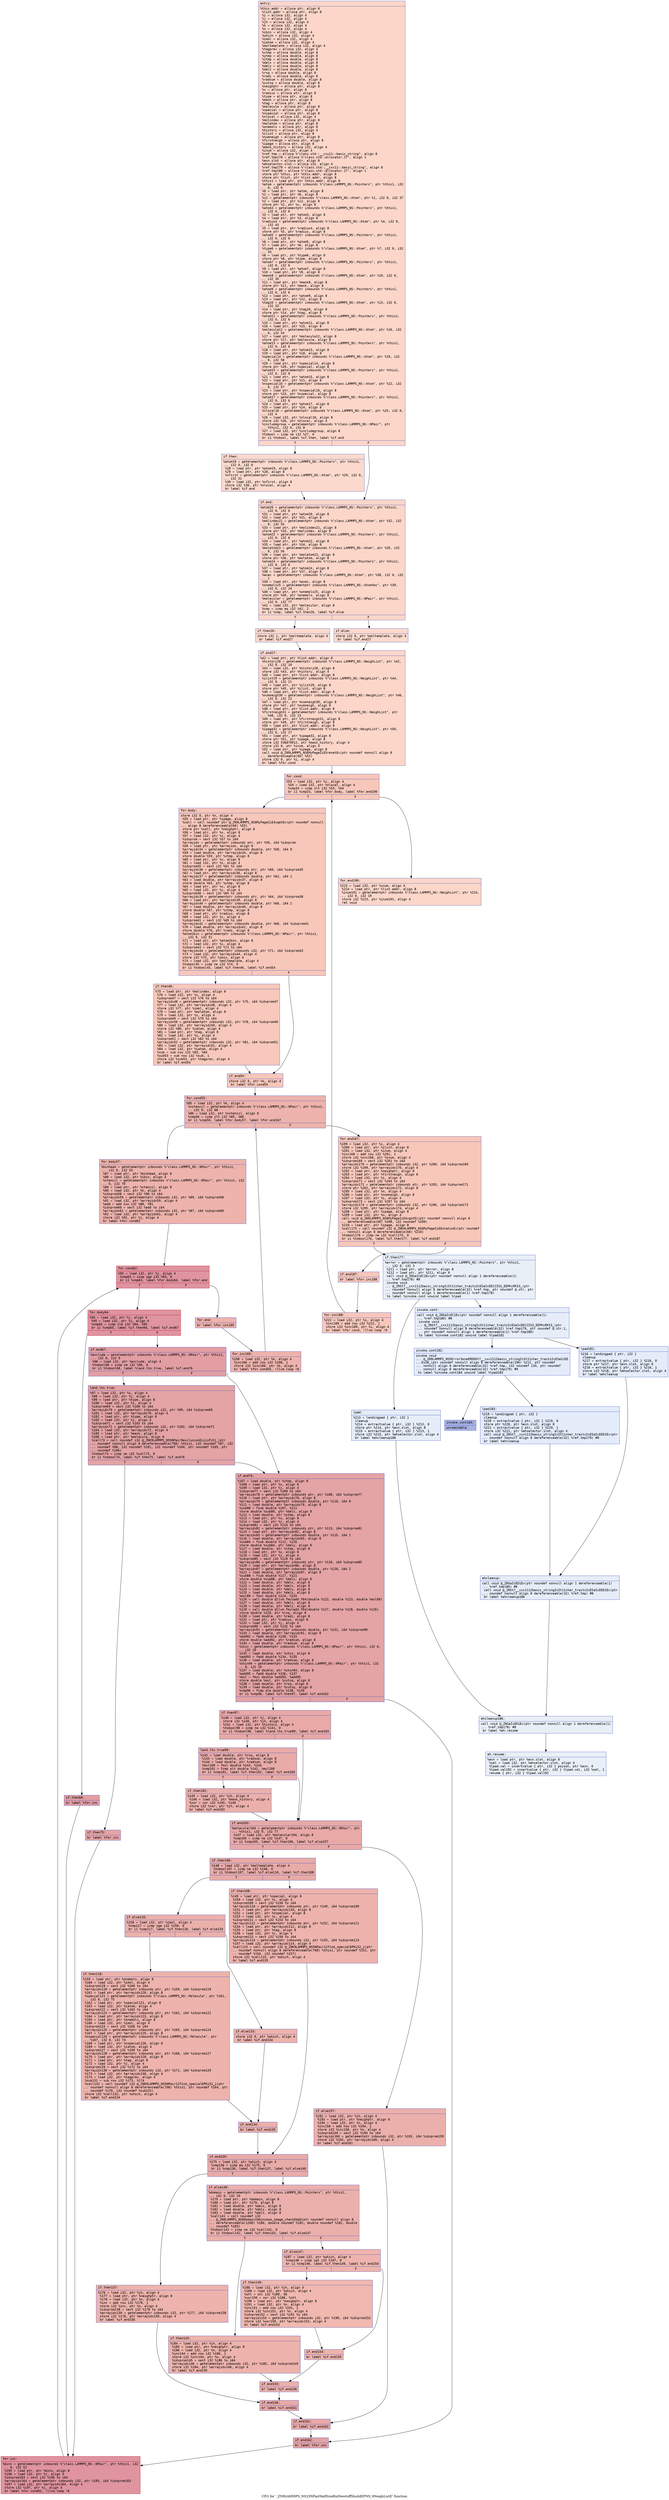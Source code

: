 digraph "CFG for '_ZN9LAMMPS_NS23NPairHalfSizeBinNewtoff5buildEPNS_9NeighListE' function" {
	label="CFG for '_ZN9LAMMPS_NS23NPairHalfSizeBinNewtoff5buildEPNS_9NeighListE' function";

	Node0x55bd02247c50 [shape=record,color="#3d50c3ff", style=filled, fillcolor="#f6a38570" fontname="Courier",label="{entry:\l|  %this.addr = alloca ptr, align 8\l  %list.addr = alloca ptr, align 8\l  %i = alloca i32, align 4\l  %j = alloca i32, align 4\l  %jh = alloca i32, align 4\l  %k = alloca i32, align 4\l  %n = alloca i32, align 4\l  %ibin = alloca i32, align 4\l  %which = alloca i32, align 4\l  %imol = alloca i32, align 4\l  %iatom = alloca i32, align 4\l  %moltemplate = alloca i32, align 4\l  %tagprev = alloca i32, align 4\l  %xtmp = alloca double, align 8\l  %ytmp = alloca double, align 8\l  %ztmp = alloca double, align 8\l  %delx = alloca double, align 8\l  %dely = alloca double, align 8\l  %delz = alloca double, align 8\l  %rsq = alloca double, align 8\l  %radi = alloca double, align 8\l  %radsum = alloca double, align 8\l  %cutsq = alloca double, align 8\l  %neighptr = alloca ptr, align 8\l  %x = alloca ptr, align 8\l  %radius = alloca ptr, align 8\l  %type = alloca ptr, align 8\l  %mask = alloca ptr, align 8\l  %tag = alloca ptr, align 8\l  %molecule = alloca ptr, align 8\l  %special = alloca ptr, align 8\l  %nspecial = alloca ptr, align 8\l  %nlocal = alloca i32, align 4\l  %molindex = alloca ptr, align 8\l  %molatom = alloca ptr, align 8\l  %onemols = alloca ptr, align 8\l  %history = alloca i32, align 4\l  %ilist = alloca ptr, align 8\l  %numneigh = alloca ptr, align 8\l  %firstneigh = alloca ptr, align 8\l  %ipage = alloca ptr, align 8\l  %mask_history = alloca i32, align 4\l  %inum = alloca i32, align 4\l  %ref.tmp = alloca %\"class.std::__cxx11::basic_string\", align 8\l  %ref.tmp178 = alloca %\"class.std::allocator.27\", align 1\l  %exn.slot = alloca ptr, align 8\l  %ehselector.slot = alloca i32, align 4\l  %ref.tmp179 = alloca %\"class.std::__cxx11::basic_string\", align 8\l  %ref.tmp180 = alloca %\"class.std::allocator.27\", align 1\l  store ptr %this, ptr %this.addr, align 8\l  store ptr %list, ptr %list.addr, align 8\l  %this1 = load ptr, ptr %this.addr, align 8\l  %atom = getelementptr inbounds %\"class.LAMMPS_NS::Pointers\", ptr %this1, i32\l... 0, i32 6\l  %0 = load ptr, ptr %atom, align 8\l  %1 = load ptr, ptr %0, align 8\l  %x2 = getelementptr inbounds %\"class.LAMMPS_NS::Atom\", ptr %1, i32 0, i32 37\l  %2 = load ptr, ptr %x2, align 8\l  store ptr %2, ptr %x, align 8\l  %atom3 = getelementptr inbounds %\"class.LAMMPS_NS::Pointers\", ptr %this1,\l... i32 0, i32 6\l  %3 = load ptr, ptr %atom3, align 8\l  %4 = load ptr, ptr %3, align 8\l  %radius4 = getelementptr inbounds %\"class.LAMMPS_NS::Atom\", ptr %4, i32 0,\l... i32 43\l  %5 = load ptr, ptr %radius4, align 8\l  store ptr %5, ptr %radius, align 8\l  %atom5 = getelementptr inbounds %\"class.LAMMPS_NS::Pointers\", ptr %this1,\l... i32 0, i32 6\l  %6 = load ptr, ptr %atom5, align 8\l  %7 = load ptr, ptr %6, align 8\l  %type6 = getelementptr inbounds %\"class.LAMMPS_NS::Atom\", ptr %7, i32 0, i32\l... 34\l  %8 = load ptr, ptr %type6, align 8\l  store ptr %8, ptr %type, align 8\l  %atom7 = getelementptr inbounds %\"class.LAMMPS_NS::Pointers\", ptr %this1,\l... i32 0, i32 6\l  %9 = load ptr, ptr %atom7, align 8\l  %10 = load ptr, ptr %9, align 8\l  %mask8 = getelementptr inbounds %\"class.LAMMPS_NS::Atom\", ptr %10, i32 0,\l... i32 35\l  %11 = load ptr, ptr %mask8, align 8\l  store ptr %11, ptr %mask, align 8\l  %atom9 = getelementptr inbounds %\"class.LAMMPS_NS::Pointers\", ptr %this1,\l... i32 0, i32 6\l  %12 = load ptr, ptr %atom9, align 8\l  %13 = load ptr, ptr %12, align 8\l  %tag10 = getelementptr inbounds %\"class.LAMMPS_NS::Atom\", ptr %13, i32 0,\l... i32 33\l  %14 = load ptr, ptr %tag10, align 8\l  store ptr %14, ptr %tag, align 8\l  %atom11 = getelementptr inbounds %\"class.LAMMPS_NS::Pointers\", ptr %this1,\l... i32 0, i32 6\l  %15 = load ptr, ptr %atom11, align 8\l  %16 = load ptr, ptr %15, align 8\l  %molecule12 = getelementptr inbounds %\"class.LAMMPS_NS::Atom\", ptr %16, i32\l... 0, i32 54\l  %17 = load ptr, ptr %molecule12, align 8\l  store ptr %17, ptr %molecule, align 8\l  %atom13 = getelementptr inbounds %\"class.LAMMPS_NS::Pointers\", ptr %this1,\l... i32 0, i32 6\l  %18 = load ptr, ptr %atom13, align 8\l  %19 = load ptr, ptr %18, align 8\l  %special14 = getelementptr inbounds %\"class.LAMMPS_NS::Atom\", ptr %19, i32\l... 0, i32 58\l  %20 = load ptr, ptr %special14, align 8\l  store ptr %20, ptr %special, align 8\l  %atom15 = getelementptr inbounds %\"class.LAMMPS_NS::Pointers\", ptr %this1,\l... i32 0, i32 6\l  %21 = load ptr, ptr %atom15, align 8\l  %22 = load ptr, ptr %21, align 8\l  %nspecial16 = getelementptr inbounds %\"class.LAMMPS_NS::Atom\", ptr %22, i32\l... 0, i32 57\l  %23 = load ptr, ptr %nspecial16, align 8\l  store ptr %23, ptr %nspecial, align 8\l  %atom17 = getelementptr inbounds %\"class.LAMMPS_NS::Pointers\", ptr %this1,\l... i32 0, i32 6\l  %24 = load ptr, ptr %atom17, align 8\l  %25 = load ptr, ptr %24, align 8\l  %nlocal18 = getelementptr inbounds %\"class.LAMMPS_NS::Atom\", ptr %25, i32 0,\l... i32 4\l  %26 = load i32, ptr %nlocal18, align 8\l  store i32 %26, ptr %nlocal, align 4\l  %includegroup = getelementptr inbounds %\"class.LAMMPS_NS::NPair\", ptr\l... %this1, i32 0, i32 8\l  %27 = load i32, ptr %includegroup, align 8\l  %tobool = icmp ne i32 %27, 0\l  br i1 %tobool, label %if.then, label %if.end\l|{<s0>T|<s1>F}}"];
	Node0x55bd02247c50:s0 -> Node0x55bd0224db00[tooltip="entry -> if.then\nProbability 62.50%" ];
	Node0x55bd02247c50:s1 -> Node0x55bd0224db70[tooltip="entry -> if.end\nProbability 37.50%" ];
	Node0x55bd0224db00 [shape=record,color="#3d50c3ff", style=filled, fillcolor="#f7ac8e70" fontname="Courier",label="{if.then:\l|  %atom19 = getelementptr inbounds %\"class.LAMMPS_NS::Pointers\", ptr %this1,\l... i32 0, i32 6\l  %28 = load ptr, ptr %atom19, align 8\l  %29 = load ptr, ptr %28, align 8\l  %nfirst = getelementptr inbounds %\"class.LAMMPS_NS::Atom\", ptr %29, i32 0,\l... i32 31\l  %30 = load i32, ptr %nfirst, align 8\l  store i32 %30, ptr %nlocal, align 4\l  br label %if.end\l}"];
	Node0x55bd0224db00 -> Node0x55bd0224db70[tooltip="if.then -> if.end\nProbability 100.00%" ];
	Node0x55bd0224db70 [shape=record,color="#3d50c3ff", style=filled, fillcolor="#f6a38570" fontname="Courier",label="{if.end:\l|  %atom20 = getelementptr inbounds %\"class.LAMMPS_NS::Pointers\", ptr %this1,\l... i32 0, i32 6\l  %31 = load ptr, ptr %atom20, align 8\l  %32 = load ptr, ptr %31, align 8\l  %molindex21 = getelementptr inbounds %\"class.LAMMPS_NS::Atom\", ptr %32, i32\l... 0, i32 55\l  %33 = load ptr, ptr %molindex21, align 8\l  store ptr %33, ptr %molindex, align 8\l  %atom22 = getelementptr inbounds %\"class.LAMMPS_NS::Pointers\", ptr %this1,\l... i32 0, i32 6\l  %34 = load ptr, ptr %atom22, align 8\l  %35 = load ptr, ptr %34, align 8\l  %molatom23 = getelementptr inbounds %\"class.LAMMPS_NS::Atom\", ptr %35, i32\l... 0, i32 56\l  %36 = load ptr, ptr %molatom23, align 8\l  store ptr %36, ptr %molatom, align 8\l  %atom24 = getelementptr inbounds %\"class.LAMMPS_NS::Pointers\", ptr %this1,\l... i32 0, i32 6\l  %37 = load ptr, ptr %atom24, align 8\l  %38 = load ptr, ptr %37, align 8\l  %avec = getelementptr inbounds %\"class.LAMMPS_NS::Atom\", ptr %38, i32 0, i32\l... 2\l  %39 = load ptr, ptr %avec, align 8\l  %onemols25 = getelementptr inbounds %\"class.LAMMPS_NS::AtomVec\", ptr %39,\l... i32 0, i32 24\l  %40 = load ptr, ptr %onemols25, align 8\l  store ptr %40, ptr %onemols, align 8\l  %molecular = getelementptr inbounds %\"class.LAMMPS_NS::NPair\", ptr %this1,\l... i32 0, i32 77\l  %41 = load i32, ptr %molecular, align 8\l  %cmp = icmp eq i32 %41, 2\l  br i1 %cmp, label %if.then26, label %if.else\l|{<s0>T|<s1>F}}"];
	Node0x55bd0224db70:s0 -> Node0x55bd0224fda0[tooltip="if.end -> if.then26\nProbability 50.00%" ];
	Node0x55bd0224db70:s1 -> Node0x55bd0224fe20[tooltip="if.end -> if.else\nProbability 50.00%" ];
	Node0x55bd0224fda0 [shape=record,color="#3d50c3ff", style=filled, fillcolor="#f7ac8e70" fontname="Courier",label="{if.then26:\l|  store i32 1, ptr %moltemplate, align 4\l  br label %if.end27\l}"];
	Node0x55bd0224fda0 -> Node0x55bd0224ffe0[tooltip="if.then26 -> if.end27\nProbability 100.00%" ];
	Node0x55bd0224fe20 [shape=record,color="#3d50c3ff", style=filled, fillcolor="#f7ac8e70" fontname="Courier",label="{if.else:\l|  store i32 0, ptr %moltemplate, align 4\l  br label %if.end27\l}"];
	Node0x55bd0224fe20 -> Node0x55bd0224ffe0[tooltip="if.else -> if.end27\nProbability 100.00%" ];
	Node0x55bd0224ffe0 [shape=record,color="#3d50c3ff", style=filled, fillcolor="#f6a38570" fontname="Courier",label="{if.end27:\l|  %42 = load ptr, ptr %list.addr, align 8\l  %history28 = getelementptr inbounds %\"class.LAMMPS_NS::NeighList\", ptr %42,\l... i32 0, i32 10\l  %43 = load i32, ptr %history28, align 8\l  store i32 %43, ptr %history, align 4\l  %44 = load ptr, ptr %list.addr, align 8\l  %ilist29 = getelementptr inbounds %\"class.LAMMPS_NS::NeighList\", ptr %44,\l... i32 0, i32 21\l  %45 = load ptr, ptr %ilist29, align 8\l  store ptr %45, ptr %ilist, align 8\l  %46 = load ptr, ptr %list.addr, align 8\l  %numneigh30 = getelementptr inbounds %\"class.LAMMPS_NS::NeighList\", ptr %46,\l... i32 0, i32 22\l  %47 = load ptr, ptr %numneigh30, align 8\l  store ptr %47, ptr %numneigh, align 8\l  %48 = load ptr, ptr %list.addr, align 8\l  %firstneigh31 = getelementptr inbounds %\"class.LAMMPS_NS::NeighList\", ptr\l... %48, i32 0, i32 23\l  %49 = load ptr, ptr %firstneigh31, align 8\l  store ptr %49, ptr %firstneigh, align 8\l  %50 = load ptr, ptr %list.addr, align 8\l  %ipage32 = getelementptr inbounds %\"class.LAMMPS_NS::NeighList\", ptr %50,\l... i32 0, i32 27\l  %51 = load ptr, ptr %ipage32, align 8\l  store ptr %51, ptr %ipage, align 8\l  store i32 536870912, ptr %mask_history, align 4\l  store i32 0, ptr %inum, align 4\l  %52 = load ptr, ptr %ipage, align 8\l  call void @_ZN9LAMMPS_NS6MyPageIiE5resetEv(ptr noundef nonnull align 8\l... dereferenceable(60) %52)\l  store i32 0, ptr %i, align 4\l  br label %for.cond\l}"];
	Node0x55bd0224ffe0 -> Node0x55bd02251c10[tooltip="if.end27 -> for.cond\nProbability 100.00%" ];
	Node0x55bd02251c10 [shape=record,color="#3d50c3ff", style=filled, fillcolor="#ec7f6370" fontname="Courier",label="{for.cond:\l|  %53 = load i32, ptr %i, align 4\l  %54 = load i32, ptr %nlocal, align 4\l  %cmp33 = icmp slt i32 %53, %54\l  br i1 %cmp33, label %for.body, label %for.end190\l|{<s0>T|<s1>F}}"];
	Node0x55bd02251c10:s0 -> Node0x55bd02251ec0[tooltip="for.cond -> for.body\nProbability 96.88%" ];
	Node0x55bd02251c10:s1 -> Node0x55bd0224a9a0[tooltip="for.cond -> for.end190\nProbability 3.12%" ];
	Node0x55bd02251ec0 [shape=record,color="#3d50c3ff", style=filled, fillcolor="#ec7f6370" fontname="Courier",label="{for.body:\l|  store i32 0, ptr %n, align 4\l  %55 = load ptr, ptr %ipage, align 8\l  %call = call noundef ptr @_ZN9LAMMPS_NS6MyPageIiE4vgetEv(ptr noundef nonnull\l... align 8 dereferenceable(60) %55)\l  store ptr %call, ptr %neighptr, align 8\l  %56 = load ptr, ptr %x, align 8\l  %57 = load i32, ptr %i, align 4\l  %idxprom = sext i32 %57 to i64\l  %arrayidx = getelementptr inbounds ptr, ptr %56, i64 %idxprom\l  %58 = load ptr, ptr %arrayidx, align 8\l  %arrayidx34 = getelementptr inbounds double, ptr %58, i64 0\l  %59 = load double, ptr %arrayidx34, align 8\l  store double %59, ptr %xtmp, align 8\l  %60 = load ptr, ptr %x, align 8\l  %61 = load i32, ptr %i, align 4\l  %idxprom35 = sext i32 %61 to i64\l  %arrayidx36 = getelementptr inbounds ptr, ptr %60, i64 %idxprom35\l  %62 = load ptr, ptr %arrayidx36, align 8\l  %arrayidx37 = getelementptr inbounds double, ptr %62, i64 1\l  %63 = load double, ptr %arrayidx37, align 8\l  store double %63, ptr %ytmp, align 8\l  %64 = load ptr, ptr %x, align 8\l  %65 = load i32, ptr %i, align 4\l  %idxprom38 = sext i32 %65 to i64\l  %arrayidx39 = getelementptr inbounds ptr, ptr %64, i64 %idxprom38\l  %66 = load ptr, ptr %arrayidx39, align 8\l  %arrayidx40 = getelementptr inbounds double, ptr %66, i64 2\l  %67 = load double, ptr %arrayidx40, align 8\l  store double %67, ptr %ztmp, align 8\l  %68 = load ptr, ptr %radius, align 8\l  %69 = load i32, ptr %i, align 4\l  %idxprom41 = sext i32 %69 to i64\l  %arrayidx42 = getelementptr inbounds double, ptr %68, i64 %idxprom41\l  %70 = load double, ptr %arrayidx42, align 8\l  store double %70, ptr %radi, align 8\l  %atom2bin = getelementptr inbounds %\"class.LAMMPS_NS::NPair\", ptr %this1,\l... i32 0, i32 51\l  %71 = load ptr, ptr %atom2bin, align 8\l  %72 = load i32, ptr %i, align 4\l  %idxprom43 = sext i32 %72 to i64\l  %arrayidx44 = getelementptr inbounds i32, ptr %71, i64 %idxprom43\l  %73 = load i32, ptr %arrayidx44, align 4\l  store i32 %73, ptr %ibin, align 4\l  %74 = load i32, ptr %moltemplate, align 4\l  %tobool45 = icmp ne i32 %74, 0\l  br i1 %tobool45, label %if.then46, label %if.end54\l|{<s0>T|<s1>F}}"];
	Node0x55bd02251ec0:s0 -> Node0x55bd022542d0[tooltip="for.body -> if.then46\nProbability 62.50%" ];
	Node0x55bd02251ec0:s1 -> Node0x55bd022543b0[tooltip="for.body -> if.end54\nProbability 37.50%" ];
	Node0x55bd022542d0 [shape=record,color="#3d50c3ff", style=filled, fillcolor="#ed836670" fontname="Courier",label="{if.then46:\l|  %75 = load ptr, ptr %molindex, align 8\l  %76 = load i32, ptr %i, align 4\l  %idxprom47 = sext i32 %76 to i64\l  %arrayidx48 = getelementptr inbounds i32, ptr %75, i64 %idxprom47\l  %77 = load i32, ptr %arrayidx48, align 4\l  store i32 %77, ptr %imol, align 4\l  %78 = load ptr, ptr %molatom, align 8\l  %79 = load i32, ptr %i, align 4\l  %idxprom49 = sext i32 %79 to i64\l  %arrayidx50 = getelementptr inbounds i32, ptr %78, i64 %idxprom49\l  %80 = load i32, ptr %arrayidx50, align 4\l  store i32 %80, ptr %iatom, align 4\l  %81 = load ptr, ptr %tag, align 8\l  %82 = load i32, ptr %i, align 4\l  %idxprom51 = sext i32 %82 to i64\l  %arrayidx52 = getelementptr inbounds i32, ptr %81, i64 %idxprom51\l  %83 = load i32, ptr %arrayidx52, align 4\l  %84 = load i32, ptr %iatom, align 4\l  %sub = sub nsw i32 %83, %84\l  %sub53 = sub nsw i32 %sub, 1\l  store i32 %sub53, ptr %tagprev, align 4\l  br label %if.end54\l}"];
	Node0x55bd022542d0 -> Node0x55bd022543b0[tooltip="if.then46 -> if.end54\nProbability 100.00%" ];
	Node0x55bd022543b0 [shape=record,color="#3d50c3ff", style=filled, fillcolor="#ec7f6370" fontname="Courier",label="{if.end54:\l|  store i32 0, ptr %k, align 4\l  br label %for.cond55\l}"];
	Node0x55bd022543b0 -> Node0x55bd022552e0[tooltip="if.end54 -> for.cond55\nProbability 100.00%" ];
	Node0x55bd022552e0 [shape=record,color="#3d50c3ff", style=filled, fillcolor="#d6524470" fontname="Courier",label="{for.cond55:\l|  %85 = load i32, ptr %k, align 4\l  %nstencil = getelementptr inbounds %\"class.LAMMPS_NS::NPair\", ptr %this1,\l... i32 0, i32 68\l  %86 = load i32, ptr %nstencil, align 8\l  %cmp56 = icmp slt i32 %85, %86\l  br i1 %cmp56, label %for.body57, label %for.end167\l|{<s0>T|<s1>F}}"];
	Node0x55bd022552e0:s0 -> Node0x55bd022556a0[tooltip="for.cond55 -> for.body57\nProbability 96.88%" ];
	Node0x55bd022552e0:s1 -> Node0x55bd02255720[tooltip="for.cond55 -> for.end167\nProbability 3.12%" ];
	Node0x55bd022556a0 [shape=record,color="#3d50c3ff", style=filled, fillcolor="#d6524470" fontname="Courier",label="{for.body57:\l|  %binhead = getelementptr inbounds %\"class.LAMMPS_NS::NPair\", ptr %this1,\l... i32 0, i32 53\l  %87 = load ptr, ptr %binhead, align 8\l  %88 = load i32, ptr %ibin, align 4\l  %stencil = getelementptr inbounds %\"class.LAMMPS_NS::NPair\", ptr %this1, i32\l... 0, i32 70\l  %89 = load ptr, ptr %stencil, align 8\l  %90 = load i32, ptr %k, align 4\l  %idxprom58 = sext i32 %90 to i64\l  %arrayidx59 = getelementptr inbounds i32, ptr %89, i64 %idxprom58\l  %91 = load i32, ptr %arrayidx59, align 4\l  %add = add nsw i32 %88, %91\l  %idxprom60 = sext i32 %add to i64\l  %arrayidx61 = getelementptr inbounds i32, ptr %87, i64 %idxprom60\l  %92 = load i32, ptr %arrayidx61, align 4\l  store i32 %92, ptr %j, align 4\l  br label %for.cond62\l}"];
	Node0x55bd022556a0 -> Node0x55bd022561a0[tooltip="for.body57 -> for.cond62\nProbability 100.00%" ];
	Node0x55bd022561a0 [shape=record,color="#b70d28ff", style=filled, fillcolor="#b70d2870" fontname="Courier",label="{for.cond62:\l|  %93 = load i32, ptr %j, align 4\l  %cmp63 = icmp sge i32 %93, 0\l  br i1 %cmp63, label %for.body64, label %for.end\l|{<s0>T|<s1>F}}"];
	Node0x55bd022561a0:s0 -> Node0x55bd022563c0[tooltip="for.cond62 -> for.body64\nProbability 96.88%" ];
	Node0x55bd022561a0:s1 -> Node0x55bd02256440[tooltip="for.cond62 -> for.end\nProbability 3.12%" ];
	Node0x55bd022563c0 [shape=record,color="#b70d28ff", style=filled, fillcolor="#b70d2870" fontname="Courier",label="{for.body64:\l|  %94 = load i32, ptr %j, align 4\l  %95 = load i32, ptr %i, align 4\l  %cmp65 = icmp sle i32 %94, %95\l  br i1 %cmp65, label %if.then66, label %if.end67\l|{<s0>T|<s1>F}}"];
	Node0x55bd022563c0:s0 -> Node0x55bd02250a20[tooltip="for.body64 -> if.then66\nProbability 50.00%" ];
	Node0x55bd022563c0:s1 -> Node0x55bd02250aa0[tooltip="for.body64 -> if.end67\nProbability 50.00%" ];
	Node0x55bd02250a20 [shape=record,color="#3d50c3ff", style=filled, fillcolor="#be242e70" fontname="Courier",label="{if.then66:\l|  br label %for.inc\l}"];
	Node0x55bd02250a20 -> Node0x55bd02250c30[tooltip="if.then66 -> for.inc\nProbability 100.00%" ];
	Node0x55bd02250aa0 [shape=record,color="#3d50c3ff", style=filled, fillcolor="#be242e70" fontname="Courier",label="{if.end67:\l|  %exclude = getelementptr inbounds %\"class.LAMMPS_NS::NPair\", ptr %this1,\l... i32 0, i32 9\l  %96 = load i32, ptr %exclude, align 4\l  %tobool68 = icmp ne i32 %96, 0\l  br i1 %tobool68, label %land.lhs.true, label %if.end76\l|{<s0>T|<s1>F}}"];
	Node0x55bd02250aa0:s0 -> Node0x55bd02250f60[tooltip="if.end67 -> land.lhs.true\nProbability 62.50%" ];
	Node0x55bd02250aa0:s1 -> Node0x55bd02250fe0[tooltip="if.end67 -> if.end76\nProbability 37.50%" ];
	Node0x55bd02250f60 [shape=record,color="#3d50c3ff", style=filled, fillcolor="#c32e3170" fontname="Courier",label="{land.lhs.true:\l|  %97 = load i32, ptr %i, align 4\l  %98 = load i32, ptr %j, align 4\l  %99 = load ptr, ptr %type, align 8\l  %100 = load i32, ptr %i, align 4\l  %idxprom69 = sext i32 %100 to i64\l  %arrayidx70 = getelementptr inbounds i32, ptr %99, i64 %idxprom69\l  %101 = load i32, ptr %arrayidx70, align 4\l  %102 = load ptr, ptr %type, align 8\l  %103 = load i32, ptr %j, align 4\l  %idxprom71 = sext i32 %103 to i64\l  %arrayidx72 = getelementptr inbounds i32, ptr %102, i64 %idxprom71\l  %104 = load i32, ptr %arrayidx72, align 4\l  %105 = load ptr, ptr %mask, align 8\l  %106 = load ptr, ptr %molecule, align 8\l  %call73 = call noundef i32 @_ZNK9LAMMPS_NS5NPair9exclusionEiiiiPiS1_(ptr\l... noundef nonnull align 8 dereferenceable(708) %this1, i32 noundef %97, i32\l... noundef %98, i32 noundef %101, i32 noundef %104, ptr noundef %105, ptr\l... noundef %106)\l  %tobool74 = icmp ne i32 %call73, 0\l  br i1 %tobool74, label %if.then75, label %if.end76\l|{<s0>T|<s1>F}}"];
	Node0x55bd02250f60:s0 -> Node0x55bd022581e0[tooltip="land.lhs.true -> if.then75\nProbability 62.50%" ];
	Node0x55bd02250f60:s1 -> Node0x55bd02250fe0[tooltip="land.lhs.true -> if.end76\nProbability 37.50%" ];
	Node0x55bd022581e0 [shape=record,color="#3d50c3ff", style=filled, fillcolor="#c5333470" fontname="Courier",label="{if.then75:\l|  br label %for.inc\l}"];
	Node0x55bd022581e0 -> Node0x55bd02250c30[tooltip="if.then75 -> for.inc\nProbability 100.00%" ];
	Node0x55bd02250fe0 [shape=record,color="#3d50c3ff", style=filled, fillcolor="#c32e3170" fontname="Courier",label="{if.end76:\l|  %107 = load double, ptr %xtmp, align 8\l  %108 = load ptr, ptr %x, align 8\l  %109 = load i32, ptr %j, align 4\l  %idxprom77 = sext i32 %109 to i64\l  %arrayidx78 = getelementptr inbounds ptr, ptr %108, i64 %idxprom77\l  %110 = load ptr, ptr %arrayidx78, align 8\l  %arrayidx79 = getelementptr inbounds double, ptr %110, i64 0\l  %111 = load double, ptr %arrayidx79, align 8\l  %sub80 = fsub double %107, %111\l  store double %sub80, ptr %delx, align 8\l  %112 = load double, ptr %ytmp, align 8\l  %113 = load ptr, ptr %x, align 8\l  %114 = load i32, ptr %j, align 4\l  %idxprom81 = sext i32 %114 to i64\l  %arrayidx82 = getelementptr inbounds ptr, ptr %113, i64 %idxprom81\l  %115 = load ptr, ptr %arrayidx82, align 8\l  %arrayidx83 = getelementptr inbounds double, ptr %115, i64 1\l  %116 = load double, ptr %arrayidx83, align 8\l  %sub84 = fsub double %112, %116\l  store double %sub84, ptr %dely, align 8\l  %117 = load double, ptr %ztmp, align 8\l  %118 = load ptr, ptr %x, align 8\l  %119 = load i32, ptr %j, align 4\l  %idxprom85 = sext i32 %119 to i64\l  %arrayidx86 = getelementptr inbounds ptr, ptr %118, i64 %idxprom85\l  %120 = load ptr, ptr %arrayidx86, align 8\l  %arrayidx87 = getelementptr inbounds double, ptr %120, i64 2\l  %121 = load double, ptr %arrayidx87, align 8\l  %sub88 = fsub double %117, %121\l  store double %sub88, ptr %delz, align 8\l  %122 = load double, ptr %delx, align 8\l  %123 = load double, ptr %delx, align 8\l  %124 = load double, ptr %dely, align 8\l  %125 = load double, ptr %dely, align 8\l  %mul89 = fmul double %124, %125\l  %126 = call double @llvm.fmuladd.f64(double %122, double %123, double %mul89)\l  %127 = load double, ptr %delz, align 8\l  %128 = load double, ptr %delz, align 8\l  %129 = call double @llvm.fmuladd.f64(double %127, double %128, double %126)\l  store double %129, ptr %rsq, align 8\l  %130 = load double, ptr %radi, align 8\l  %131 = load ptr, ptr %radius, align 8\l  %132 = load i32, ptr %j, align 4\l  %idxprom90 = sext i32 %132 to i64\l  %arrayidx91 = getelementptr inbounds double, ptr %131, i64 %idxprom90\l  %133 = load double, ptr %arrayidx91, align 8\l  %add92 = fadd double %130, %133\l  store double %add92, ptr %radsum, align 8\l  %134 = load double, ptr %radsum, align 8\l  %skin = getelementptr inbounds %\"class.LAMMPS_NS::NPair\", ptr %this1, i32 0,\l... i32 10\l  %135 = load double, ptr %skin, align 8\l  %add93 = fadd double %134, %135\l  %136 = load double, ptr %radsum, align 8\l  %skin94 = getelementptr inbounds %\"class.LAMMPS_NS::NPair\", ptr %this1, i32\l... 0, i32 10\l  %137 = load double, ptr %skin94, align 8\l  %add95 = fadd double %136, %137\l  %mul = fmul double %add93, %add95\l  store double %mul, ptr %cutsq, align 8\l  %138 = load double, ptr %rsq, align 8\l  %139 = load double, ptr %cutsq, align 8\l  %cmp96 = fcmp ole double %138, %139\l  br i1 %cmp96, label %if.then97, label %if.end162\l|{<s0>T|<s1>F}}"];
	Node0x55bd02250fe0:s0 -> Node0x55bd0224e680[tooltip="if.end76 -> if.then97\nProbability 50.00%" ];
	Node0x55bd02250fe0:s1 -> Node0x55bd0224e700[tooltip="if.end76 -> if.end162\nProbability 50.00%" ];
	Node0x55bd0224e680 [shape=record,color="#3d50c3ff", style=filled, fillcolor="#ca3b3770" fontname="Courier",label="{if.then97:\l|  %140 = load i32, ptr %j, align 4\l  store i32 %140, ptr %jh, align 4\l  %141 = load i32, ptr %history, align 4\l  %tobool98 = icmp ne i32 %141, 0\l  br i1 %tobool98, label %land.lhs.true99, label %if.end103\l|{<s0>T|<s1>F}}"];
	Node0x55bd0224e680:s0 -> Node0x55bd0224eaf0[tooltip="if.then97 -> land.lhs.true99\nProbability 62.50%" ];
	Node0x55bd0224e680:s1 -> Node0x55bd0224eb70[tooltip="if.then97 -> if.end103\nProbability 37.50%" ];
	Node0x55bd0224eaf0 [shape=record,color="#3d50c3ff", style=filled, fillcolor="#cc403a70" fontname="Courier",label="{land.lhs.true99:\l|  %142 = load double, ptr %rsq, align 8\l  %143 = load double, ptr %radsum, align 8\l  %144 = load double, ptr %radsum, align 8\l  %mul100 = fmul double %143, %144\l  %cmp101 = fcmp olt double %142, %mul100\l  br i1 %cmp101, label %if.then102, label %if.end103\l|{<s0>T|<s1>F}}"];
	Node0x55bd0224eaf0:s0 -> Node0x55bd0224f010[tooltip="land.lhs.true99 -> if.then102\nProbability 50.00%" ];
	Node0x55bd0224eaf0:s1 -> Node0x55bd0224eb70[tooltip="land.lhs.true99 -> if.end103\nProbability 50.00%" ];
	Node0x55bd0224f010 [shape=record,color="#3d50c3ff", style=filled, fillcolor="#d24b4070" fontname="Courier",label="{if.then102:\l|  %145 = load i32, ptr %jh, align 4\l  %146 = load i32, ptr %mask_history, align 4\l  %xor = xor i32 %145, %146\l  store i32 %xor, ptr %jh, align 4\l  br label %if.end103\l}"];
	Node0x55bd0224f010 -> Node0x55bd0224eb70[tooltip="if.then102 -> if.end103\nProbability 100.00%" ];
	Node0x55bd0224eb70 [shape=record,color="#3d50c3ff", style=filled, fillcolor="#ca3b3770" fontname="Courier",label="{if.end103:\l|  %molecular104 = getelementptr inbounds %\"class.LAMMPS_NS::NPair\", ptr\l... %this1, i32 0, i32 77\l  %147 = load i32, ptr %molecular104, align 8\l  %cmp105 = icmp ne i32 %147, 0\l  br i1 %cmp105, label %if.then106, label %if.else157\l|{<s0>T|<s1>F}}"];
	Node0x55bd0224eb70:s0 -> Node0x55bd0225c7d0[tooltip="if.end103 -> if.then106\nProbability 62.50%" ];
	Node0x55bd0224eb70:s1 -> Node0x55bd0225c850[tooltip="if.end103 -> if.else157\nProbability 37.50%" ];
	Node0x55bd0225c7d0 [shape=record,color="#3d50c3ff", style=filled, fillcolor="#cc403a70" fontname="Courier",label="{if.then106:\l|  %148 = load i32, ptr %moltemplate, align 4\l  %tobool107 = icmp ne i32 %148, 0\l  br i1 %tobool107, label %if.else116, label %if.then108\l|{<s0>T|<s1>F}}"];
	Node0x55bd0225c7d0:s0 -> Node0x55bd0225cac0[tooltip="if.then106 -> if.else116\nProbability 62.50%" ];
	Node0x55bd0225c7d0:s1 -> Node0x55bd0225cb40[tooltip="if.then106 -> if.then108\nProbability 37.50%" ];
	Node0x55bd0225cb40 [shape=record,color="#3d50c3ff", style=filled, fillcolor="#d6524470" fontname="Courier",label="{if.then108:\l|  %149 = load ptr, ptr %special, align 8\l  %150 = load i32, ptr %i, align 4\l  %idxprom109 = sext i32 %150 to i64\l  %arrayidx110 = getelementptr inbounds ptr, ptr %149, i64 %idxprom109\l  %151 = load ptr, ptr %arrayidx110, align 8\l  %152 = load ptr, ptr %nspecial, align 8\l  %153 = load i32, ptr %i, align 4\l  %idxprom111 = sext i32 %153 to i64\l  %arrayidx112 = getelementptr inbounds ptr, ptr %152, i64 %idxprom111\l  %154 = load ptr, ptr %arrayidx112, align 8\l  %155 = load ptr, ptr %tag, align 8\l  %156 = load i32, ptr %j, align 4\l  %idxprom113 = sext i32 %156 to i64\l  %arrayidx114 = getelementptr inbounds i32, ptr %155, i64 %idxprom113\l  %157 = load i32, ptr %arrayidx114, align 4\l  %call115 = call noundef i32 @_ZNK9LAMMPS_NS5NPair12find_specialEPKiS2_i(ptr\l... noundef nonnull align 8 dereferenceable(708) %this1, ptr noundef %151, ptr\l... noundef %154, i32 noundef %157)\l  store i32 %call115, ptr %which, align 4\l  br label %if.end135\l}"];
	Node0x55bd0225cb40 -> Node0x55bd0225e480[tooltip="if.then108 -> if.end135\nProbability 100.00%" ];
	Node0x55bd0225cac0 [shape=record,color="#3d50c3ff", style=filled, fillcolor="#d24b4070" fontname="Courier",label="{if.else116:\l|  %158 = load i32, ptr %imol, align 4\l  %cmp117 = icmp sge i32 %158, 0\l  br i1 %cmp117, label %if.then118, label %if.else133\l|{<s0>T|<s1>F}}"];
	Node0x55bd0225cac0:s0 -> Node0x55bd0225e6b0[tooltip="if.else116 -> if.then118\nProbability 50.00%" ];
	Node0x55bd0225cac0:s1 -> Node0x55bd0225e730[tooltip="if.else116 -> if.else133\nProbability 50.00%" ];
	Node0x55bd0225e6b0 [shape=record,color="#3d50c3ff", style=filled, fillcolor="#d6524470" fontname="Courier",label="{if.then118:\l|  %159 = load ptr, ptr %onemols, align 8\l  %160 = load i32, ptr %imol, align 4\l  %idxprom119 = sext i32 %160 to i64\l  %arrayidx120 = getelementptr inbounds ptr, ptr %159, i64 %idxprom119\l  %161 = load ptr, ptr %arrayidx120, align 8\l  %special121 = getelementptr inbounds %\"class.LAMMPS_NS::Molecule\", ptr %161,\l... i32 0, i32 75\l  %162 = load ptr, ptr %special121, align 8\l  %163 = load i32, ptr %iatom, align 4\l  %idxprom122 = sext i32 %163 to i64\l  %arrayidx123 = getelementptr inbounds ptr, ptr %162, i64 %idxprom122\l  %164 = load ptr, ptr %arrayidx123, align 8\l  %165 = load ptr, ptr %onemols, align 8\l  %166 = load i32, ptr %imol, align 4\l  %idxprom124 = sext i32 %166 to i64\l  %arrayidx125 = getelementptr inbounds ptr, ptr %165, i64 %idxprom124\l  %167 = load ptr, ptr %arrayidx125, align 8\l  %nspecial126 = getelementptr inbounds %\"class.LAMMPS_NS::Molecule\", ptr\l... %167, i32 0, i32 74\l  %168 = load ptr, ptr %nspecial126, align 8\l  %169 = load i32, ptr %iatom, align 4\l  %idxprom127 = sext i32 %169 to i64\l  %arrayidx128 = getelementptr inbounds ptr, ptr %168, i64 %idxprom127\l  %170 = load ptr, ptr %arrayidx128, align 8\l  %171 = load ptr, ptr %tag, align 8\l  %172 = load i32, ptr %j, align 4\l  %idxprom129 = sext i32 %172 to i64\l  %arrayidx130 = getelementptr inbounds i32, ptr %171, i64 %idxprom129\l  %173 = load i32, ptr %arrayidx130, align 4\l  %174 = load i32, ptr %tagprev, align 4\l  %sub131 = sub nsw i32 %173, %174\l  %call132 = call noundef i32 @_ZNK9LAMMPS_NS5NPair12find_specialEPKiS2_i(ptr\l... noundef nonnull align 8 dereferenceable(708) %this1, ptr noundef %164, ptr\l... noundef %170, i32 noundef %sub131)\l  store i32 %call132, ptr %which, align 4\l  br label %if.end134\l}"];
	Node0x55bd0225e6b0 -> Node0x55bd0225fd80[tooltip="if.then118 -> if.end134\nProbability 100.00%" ];
	Node0x55bd0225e730 [shape=record,color="#3d50c3ff", style=filled, fillcolor="#d6524470" fontname="Courier",label="{if.else133:\l|  store i32 0, ptr %which, align 4\l  br label %if.end134\l}"];
	Node0x55bd0225e730 -> Node0x55bd0225fd80[tooltip="if.else133 -> if.end134\nProbability 100.00%" ];
	Node0x55bd0225fd80 [shape=record,color="#3d50c3ff", style=filled, fillcolor="#d24b4070" fontname="Courier",label="{if.end134:\l|  br label %if.end135\l}"];
	Node0x55bd0225fd80 -> Node0x55bd0225e480[tooltip="if.end134 -> if.end135\nProbability 100.00%" ];
	Node0x55bd0225e480 [shape=record,color="#3d50c3ff", style=filled, fillcolor="#cc403a70" fontname="Courier",label="{if.end135:\l|  %175 = load i32, ptr %which, align 4\l  %cmp136 = icmp eq i32 %175, 0\l  br i1 %cmp136, label %if.then137, label %if.else140\l|{<s0>T|<s1>F}}"];
	Node0x55bd0225e480:s0 -> Node0x55bd022600d0[tooltip="if.end135 -> if.then137\nProbability 37.50%" ];
	Node0x55bd0225e480:s1 -> Node0x55bd02260150[tooltip="if.end135 -> if.else140\nProbability 62.50%" ];
	Node0x55bd022600d0 [shape=record,color="#3d50c3ff", style=filled, fillcolor="#d6524470" fontname="Courier",label="{if.then137:\l|  %176 = load i32, ptr %jh, align 4\l  %177 = load ptr, ptr %neighptr, align 8\l  %178 = load i32, ptr %n, align 4\l  %inc = add nsw i32 %178, 1\l  store i32 %inc, ptr %n, align 4\l  %idxprom138 = sext i32 %178 to i64\l  %arrayidx139 = getelementptr inbounds i32, ptr %177, i64 %idxprom138\l  store i32 %176, ptr %arrayidx139, align 4\l  br label %if.end156\l}"];
	Node0x55bd022600d0 -> Node0x55bd02260760[tooltip="if.then137 -> if.end156\nProbability 100.00%" ];
	Node0x55bd02260150 [shape=record,color="#3d50c3ff", style=filled, fillcolor="#d24b4070" fontname="Courier",label="{if.else140:\l|  %domain = getelementptr inbounds %\"class.LAMMPS_NS::Pointers\", ptr %this1,\l... i32 0, i32 10\l  %179 = load ptr, ptr %domain, align 8\l  %180 = load ptr, ptr %179, align 8\l  %181 = load double, ptr %delx, align 8\l  %182 = load double, ptr %dely, align 8\l  %183 = load double, ptr %delz, align 8\l  %call141 = call noundef i32\l... @_ZN9LAMMPS_NS6Domain19minimum_image_checkEddd(ptr noundef nonnull align 8\l... dereferenceable(1200) %180, double noundef %181, double noundef %182, double\l... noundef %183)\l  %tobool142 = icmp ne i32 %call141, 0\l  br i1 %tobool142, label %if.then143, label %if.else147\l|{<s0>T|<s1>F}}"];
	Node0x55bd02260150:s0 -> Node0x55bd02260e80[tooltip="if.else140 -> if.then143\nProbability 62.50%" ];
	Node0x55bd02260150:s1 -> Node0x55bd02260f60[tooltip="if.else140 -> if.else147\nProbability 37.50%" ];
	Node0x55bd02260e80 [shape=record,color="#3d50c3ff", style=filled, fillcolor="#d6524470" fontname="Courier",label="{if.then143:\l|  %184 = load i32, ptr %jh, align 4\l  %185 = load ptr, ptr %neighptr, align 8\l  %186 = load i32, ptr %n, align 4\l  %inc144 = add nsw i32 %186, 1\l  store i32 %inc144, ptr %n, align 4\l  %idxprom145 = sext i32 %186 to i64\l  %arrayidx146 = getelementptr inbounds i32, ptr %185, i64 %idxprom145\l  store i32 %184, ptr %arrayidx146, align 4\l  br label %if.end155\l}"];
	Node0x55bd02260e80 -> Node0x55bd022615b0[tooltip="if.then143 -> if.end155\nProbability 100.00%" ];
	Node0x55bd02260f60 [shape=record,color="#3d50c3ff", style=filled, fillcolor="#d8564670" fontname="Courier",label="{if.else147:\l|  %187 = load i32, ptr %which, align 4\l  %cmp148 = icmp sgt i32 %187, 0\l  br i1 %cmp148, label %if.then149, label %if.end154\l|{<s0>T|<s1>F}}"];
	Node0x55bd02260f60:s0 -> Node0x55bd022617d0[tooltip="if.else147 -> if.then149\nProbability 62.50%" ];
	Node0x55bd02260f60:s1 -> Node0x55bd02261850[tooltip="if.else147 -> if.end154\nProbability 37.50%" ];
	Node0x55bd022617d0 [shape=record,color="#3d50c3ff", style=filled, fillcolor="#dc5d4a70" fontname="Courier",label="{if.then149:\l|  %188 = load i32, ptr %jh, align 4\l  %189 = load i32, ptr %which, align 4\l  %shl = shl i32 %189, 30\l  %xor150 = xor i32 %188, %shl\l  %190 = load ptr, ptr %neighptr, align 8\l  %191 = load i32, ptr %n, align 4\l  %inc151 = add nsw i32 %191, 1\l  store i32 %inc151, ptr %n, align 4\l  %idxprom152 = sext i32 %191 to i64\l  %arrayidx153 = getelementptr inbounds i32, ptr %190, i64 %idxprom152\l  store i32 %xor150, ptr %arrayidx153, align 4\l  br label %if.end154\l}"];
	Node0x55bd022617d0 -> Node0x55bd02261850[tooltip="if.then149 -> if.end154\nProbability 100.00%" ];
	Node0x55bd02261850 [shape=record,color="#3d50c3ff", style=filled, fillcolor="#d8564670" fontname="Courier",label="{if.end154:\l|  br label %if.end155\l}"];
	Node0x55bd02261850 -> Node0x55bd022615b0[tooltip="if.end154 -> if.end155\nProbability 100.00%" ];
	Node0x55bd022615b0 [shape=record,color="#3d50c3ff", style=filled, fillcolor="#d24b4070" fontname="Courier",label="{if.end155:\l|  br label %if.end156\l}"];
	Node0x55bd022615b0 -> Node0x55bd02260760[tooltip="if.end155 -> if.end156\nProbability 100.00%" ];
	Node0x55bd02260760 [shape=record,color="#3d50c3ff", style=filled, fillcolor="#cc403a70" fontname="Courier",label="{if.end156:\l|  br label %if.end161\l}"];
	Node0x55bd02260760 -> Node0x55bd02256b70[tooltip="if.end156 -> if.end161\nProbability 100.00%" ];
	Node0x55bd0225c850 [shape=record,color="#3d50c3ff", style=filled, fillcolor="#d24b4070" fontname="Courier",label="{if.else157:\l|  %192 = load i32, ptr %jh, align 4\l  %193 = load ptr, ptr %neighptr, align 8\l  %194 = load i32, ptr %n, align 4\l  %inc158 = add nsw i32 %194, 1\l  store i32 %inc158, ptr %n, align 4\l  %idxprom159 = sext i32 %194 to i64\l  %arrayidx160 = getelementptr inbounds i32, ptr %193, i64 %idxprom159\l  store i32 %192, ptr %arrayidx160, align 4\l  br label %if.end161\l}"];
	Node0x55bd0225c850 -> Node0x55bd02256b70[tooltip="if.else157 -> if.end161\nProbability 100.00%" ];
	Node0x55bd02256b70 [shape=record,color="#3d50c3ff", style=filled, fillcolor="#ca3b3770" fontname="Courier",label="{if.end161:\l|  br label %if.end162\l}"];
	Node0x55bd02256b70 -> Node0x55bd0224e700[tooltip="if.end161 -> if.end162\nProbability 100.00%" ];
	Node0x55bd0224e700 [shape=record,color="#3d50c3ff", style=filled, fillcolor="#c32e3170" fontname="Courier",label="{if.end162:\l|  br label %for.inc\l}"];
	Node0x55bd0224e700 -> Node0x55bd02250c30[tooltip="if.end162 -> for.inc\nProbability 100.00%" ];
	Node0x55bd02250c30 [shape=record,color="#b70d28ff", style=filled, fillcolor="#b70d2870" fontname="Courier",label="{for.inc:\l|  %bins = getelementptr inbounds %\"class.LAMMPS_NS::NPair\", ptr %this1, i32\l... 0, i32 52\l  %195 = load ptr, ptr %bins, align 8\l  %196 = load i32, ptr %j, align 4\l  %idxprom163 = sext i32 %196 to i64\l  %arrayidx164 = getelementptr inbounds i32, ptr %195, i64 %idxprom163\l  %197 = load i32, ptr %arrayidx164, align 4\l  store i32 %197, ptr %j, align 4\l  br label %for.cond62, !llvm.loop !6\l}"];
	Node0x55bd02250c30 -> Node0x55bd022561a0[tooltip="for.inc -> for.cond62\nProbability 100.00%" ];
	Node0x55bd02256440 [shape=record,color="#3d50c3ff", style=filled, fillcolor="#d6524470" fontname="Courier",label="{for.end:\l|  br label %for.inc165\l}"];
	Node0x55bd02256440 -> Node0x55bd02264970[tooltip="for.end -> for.inc165\nProbability 100.00%" ];
	Node0x55bd02264970 [shape=record,color="#3d50c3ff", style=filled, fillcolor="#d6524470" fontname="Courier",label="{for.inc165:\l|  %198 = load i32, ptr %k, align 4\l  %inc166 = add nsw i32 %198, 1\l  store i32 %inc166, ptr %k, align 4\l  br label %for.cond55, !llvm.loop !8\l}"];
	Node0x55bd02264970 -> Node0x55bd022552e0[tooltip="for.inc165 -> for.cond55\nProbability 100.00%" ];
	Node0x55bd02255720 [shape=record,color="#3d50c3ff", style=filled, fillcolor="#ec7f6370" fontname="Courier",label="{for.end167:\l|  %199 = load i32, ptr %i, align 4\l  %200 = load ptr, ptr %ilist, align 8\l  %201 = load i32, ptr %inum, align 4\l  %inc168 = add nsw i32 %201, 1\l  store i32 %inc168, ptr %inum, align 4\l  %idxprom169 = sext i32 %201 to i64\l  %arrayidx170 = getelementptr inbounds i32, ptr %200, i64 %idxprom169\l  store i32 %199, ptr %arrayidx170, align 4\l  %202 = load ptr, ptr %neighptr, align 8\l  %203 = load ptr, ptr %firstneigh, align 8\l  %204 = load i32, ptr %i, align 4\l  %idxprom171 = sext i32 %204 to i64\l  %arrayidx172 = getelementptr inbounds ptr, ptr %203, i64 %idxprom171\l  store ptr %202, ptr %arrayidx172, align 8\l  %205 = load i32, ptr %n, align 4\l  %206 = load ptr, ptr %numneigh, align 8\l  %207 = load i32, ptr %i, align 4\l  %idxprom173 = sext i32 %207 to i64\l  %arrayidx174 = getelementptr inbounds i32, ptr %206, i64 %idxprom173\l  store i32 %205, ptr %arrayidx174, align 4\l  %208 = load ptr, ptr %ipage, align 8\l  %209 = load i32, ptr %n, align 4\l  call void @_ZN9LAMMPS_NS6MyPageIiE4vgotEi(ptr noundef nonnull align 8\l... dereferenceable(60) %208, i32 noundef %209)\l  %210 = load ptr, ptr %ipage, align 8\l  %call175 = call noundef i32 @_ZNK9LAMMPS_NS6MyPageIiE6statusEv(ptr noundef\l... nonnull align 8 dereferenceable(60) %210)\l  %tobool176 = icmp ne i32 %call175, 0\l  br i1 %tobool176, label %if.then177, label %if.end187\l|{<s0>T|<s1>F}}"];
	Node0x55bd02255720:s0 -> Node0x55bd02265fd0[tooltip="for.end167 -> if.then177\nProbability 0.00%" ];
	Node0x55bd02255720:s1 -> Node0x55bd02266050[tooltip="for.end167 -> if.end187\nProbability 100.00%" ];
	Node0x55bd02265fd0 [shape=record,color="#3d50c3ff", style=filled, fillcolor="#cedaeb70" fontname="Courier",label="{if.then177:\l|  %error = getelementptr inbounds %\"class.LAMMPS_NS::Pointers\", ptr %this1,\l... i32 0, i32 3\l  %211 = load ptr, ptr %error, align 8\l  %212 = load ptr, ptr %211, align 8\l  call void @_ZNSaIcEC1Ev(ptr noundef nonnull align 1 dereferenceable(1)\l... %ref.tmp178) #8\l  invoke void\l... @_ZNSt7__cxx1112basic_stringIcSt11char_traitsIcESaIcEEC2IS3_EEPKcRKS3_(ptr\l... noundef nonnull align 8 dereferenceable(32) %ref.tmp, ptr noundef @.str, ptr\l... noundef nonnull align 1 dereferenceable(1) %ref.tmp178)\l          to label %invoke.cont unwind label %lpad\l}"];
	Node0x55bd02265fd0 -> Node0x55bd02266570[tooltip="if.then177 -> invoke.cont\nProbability 50.00%" ];
	Node0x55bd02265fd0 -> Node0x55bd022665f0[tooltip="if.then177 -> lpad\nProbability 50.00%" ];
	Node0x55bd02266570 [shape=record,color="#3d50c3ff", style=filled, fillcolor="#c7d7f070" fontname="Courier",label="{invoke.cont:\l|  call void @_ZNSaIcEC1Ev(ptr noundef nonnull align 1 dereferenceable(1)\l... %ref.tmp180) #8\l  invoke void\l... @_ZNSt7__cxx1112basic_stringIcSt11char_traitsIcESaIcEEC2IS3_EEPKcRKS3_(ptr\l... noundef nonnull align 8 dereferenceable(32) %ref.tmp179, ptr noundef @.str.1,\l... ptr noundef nonnull align 1 dereferenceable(1) %ref.tmp180)\l          to label %invoke.cont182 unwind label %lpad181\l}"];
	Node0x55bd02266570 -> Node0x55bd022668c0[tooltip="invoke.cont -> invoke.cont182\nProbability 50.00%" ];
	Node0x55bd02266570 -> Node0x55bd02266910[tooltip="invoke.cont -> lpad181\nProbability 50.00%" ];
	Node0x55bd022668c0 [shape=record,color="#3d50c3ff", style=filled, fillcolor="#c1d4f470" fontname="Courier",label="{invoke.cont182:\l|  invoke void\l... @_ZN9LAMMPS_NS5Error3oneERKNSt7__cxx1112basic_stringIcSt11char_traitsIcESaIcEE\l...EiS8_(ptr noundef nonnull align 8 dereferenceable(196) %212, ptr noundef\l... nonnull align 8 dereferenceable(32) %ref.tmp, i32 noundef 134, ptr noundef\l... nonnull align 8 dereferenceable(32) %ref.tmp179) #9\l          to label %invoke.cont184 unwind label %lpad183\l}"];
	Node0x55bd022668c0 -> Node0x55bd02266870[tooltip="invoke.cont182 -> invoke.cont184\nProbability 0.00%" ];
	Node0x55bd022668c0 -> Node0x55bd02266b70[tooltip="invoke.cont182 -> lpad183\nProbability 100.00%" ];
	Node0x55bd02266870 [shape=record,color="#3d50c3ff", style=filled, fillcolor="#3d50c370" fontname="Courier",label="{invoke.cont184:\l|  unreachable\l}"];
	Node0x55bd022665f0 [shape=record,color="#3d50c3ff", style=filled, fillcolor="#c7d7f070" fontname="Courier",label="{lpad:\l|  %213 = landingpad \{ ptr, i32 \}\l          cleanup\l  %214 = extractvalue \{ ptr, i32 \} %213, 0\l  store ptr %214, ptr %exn.slot, align 8\l  %215 = extractvalue \{ ptr, i32 \} %213, 1\l  store i32 %215, ptr %ehselector.slot, align 4\l  br label %ehcleanup186\l}"];
	Node0x55bd022665f0 -> Node0x55bd02267210[tooltip="lpad -> ehcleanup186\nProbability 100.00%" ];
	Node0x55bd02266910 [shape=record,color="#3d50c3ff", style=filled, fillcolor="#c1d4f470" fontname="Courier",label="{lpad181:\l|  %216 = landingpad \{ ptr, i32 \}\l          cleanup\l  %217 = extractvalue \{ ptr, i32 \} %216, 0\l  store ptr %217, ptr %exn.slot, align 8\l  %218 = extractvalue \{ ptr, i32 \} %216, 1\l  store i32 %218, ptr %ehselector.slot, align 4\l  br label %ehcleanup\l}"];
	Node0x55bd02266910 -> Node0x55bd02267560[tooltip="lpad181 -> ehcleanup\nProbability 100.00%" ];
	Node0x55bd02266b70 [shape=record,color="#3d50c3ff", style=filled, fillcolor="#c1d4f470" fontname="Courier",label="{lpad183:\l|  %219 = landingpad \{ ptr, i32 \}\l          cleanup\l  %220 = extractvalue \{ ptr, i32 \} %219, 0\l  store ptr %220, ptr %exn.slot, align 8\l  %221 = extractvalue \{ ptr, i32 \} %219, 1\l  store i32 %221, ptr %ehselector.slot, align 4\l  call void @_ZNSt7__cxx1112basic_stringIcSt11char_traitsIcESaIcEED1Ev(ptr\l... noundef nonnull align 8 dereferenceable(32) %ref.tmp179) #8\l  br label %ehcleanup\l}"];
	Node0x55bd02266b70 -> Node0x55bd02267560[tooltip="lpad183 -> ehcleanup\nProbability 100.00%" ];
	Node0x55bd02267560 [shape=record,color="#3d50c3ff", style=filled, fillcolor="#c7d7f070" fontname="Courier",label="{ehcleanup:\l|  call void @_ZNSaIcED1Ev(ptr noundef nonnull align 1 dereferenceable(1)\l... %ref.tmp180) #8\l  call void @_ZNSt7__cxx1112basic_stringIcSt11char_traitsIcESaIcEED1Ev(ptr\l... noundef nonnull align 8 dereferenceable(32) %ref.tmp) #8\l  br label %ehcleanup186\l}"];
	Node0x55bd02267560 -> Node0x55bd02267210[tooltip="ehcleanup -> ehcleanup186\nProbability 100.00%" ];
	Node0x55bd02267210 [shape=record,color="#3d50c3ff", style=filled, fillcolor="#cedaeb70" fontname="Courier",label="{ehcleanup186:\l|  call void @_ZNSaIcED1Ev(ptr noundef nonnull align 1 dereferenceable(1)\l... %ref.tmp178) #8\l  br label %eh.resume\l}"];
	Node0x55bd02267210 -> Node0x55bd02267fc0[tooltip="ehcleanup186 -> eh.resume\nProbability 100.00%" ];
	Node0x55bd02266050 [shape=record,color="#3d50c3ff", style=filled, fillcolor="#ec7f6370" fontname="Courier",label="{if.end187:\l|  br label %for.inc188\l}"];
	Node0x55bd02266050 -> Node0x55bd02268080[tooltip="if.end187 -> for.inc188\nProbability 100.00%" ];
	Node0x55bd02268080 [shape=record,color="#3d50c3ff", style=filled, fillcolor="#ec7f6370" fontname="Courier",label="{for.inc188:\l|  %222 = load i32, ptr %i, align 4\l  %inc189 = add nsw i32 %222, 1\l  store i32 %inc189, ptr %i, align 4\l  br label %for.cond, !llvm.loop !9\l}"];
	Node0x55bd02268080 -> Node0x55bd02251c10[tooltip="for.inc188 -> for.cond\nProbability 100.00%" ];
	Node0x55bd0224a9a0 [shape=record,color="#3d50c3ff", style=filled, fillcolor="#f6a38570" fontname="Courier",label="{for.end190:\l|  %223 = load i32, ptr %inum, align 4\l  %224 = load ptr, ptr %list.addr, align 8\l  %inum191 = getelementptr inbounds %\"class.LAMMPS_NS::NeighList\", ptr %224,\l... i32 0, i32 19\l  store i32 %223, ptr %inum191, align 4\l  ret void\l}"];
	Node0x55bd02267fc0 [shape=record,color="#3d50c3ff", style=filled, fillcolor="#cedaeb70" fontname="Courier",label="{eh.resume:\l|  %exn = load ptr, ptr %exn.slot, align 8\l  %sel = load i32, ptr %ehselector.slot, align 4\l  %lpad.val = insertvalue \{ ptr, i32 \} poison, ptr %exn, 0\l  %lpad.val192 = insertvalue \{ ptr, i32 \} %lpad.val, i32 %sel, 1\l  resume \{ ptr, i32 \} %lpad.val192\l}"];
}
